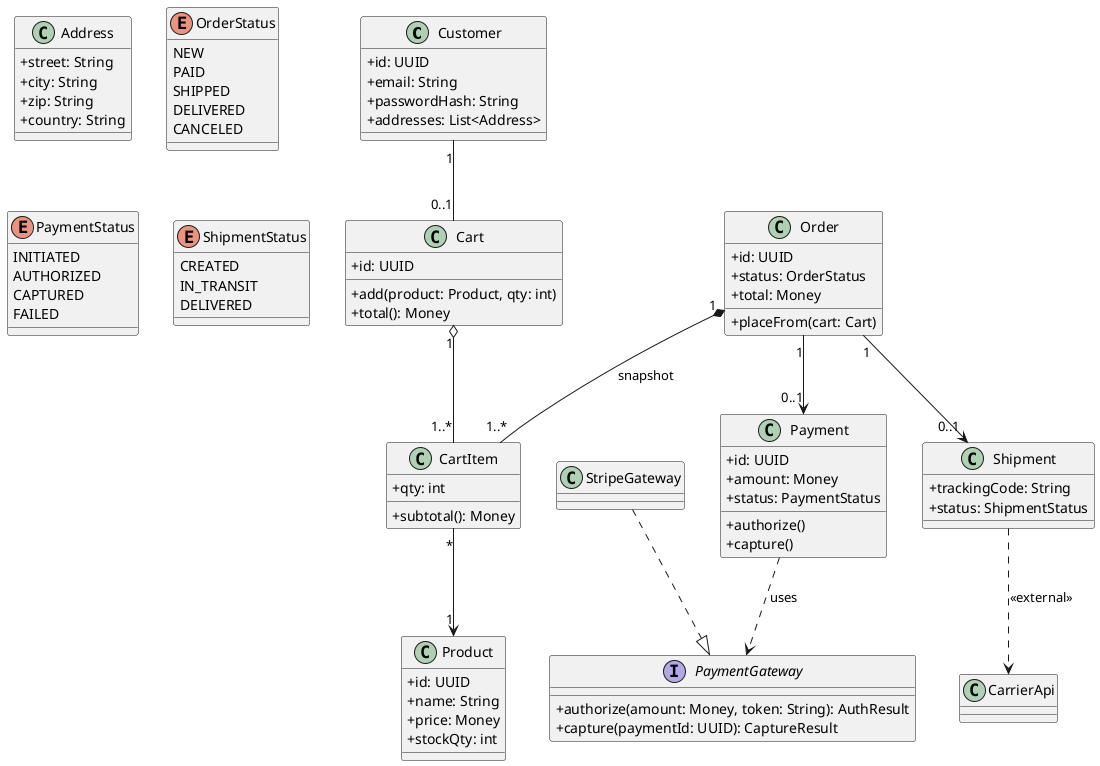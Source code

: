 @startuml
skinparam classAttributeIconSize 0

class Customer {
  +id: UUID
  +email: String
  +passwordHash: String
  +addresses: List<Address>
}

class Address {
  +street: String
  +city: String
  +zip: String
  +country: String
}

class Product {
  +id: UUID
  +name: String
  +price: Money
  +stockQty: int
}

class Cart {
  +id: UUID
  +add(product: Product, qty: int)
  +total(): Money
}

class CartItem {
  +qty: int
  +subtotal(): Money
}

class Order {
  +id: UUID
  +status: OrderStatus
  +total: Money
  +placeFrom(cart: Cart)
}

enum OrderStatus {
  NEW
  PAID
  SHIPPED
  DELIVERED
  CANCELED
}

class Payment {
  +id: UUID
  +amount: Money
  +status: PaymentStatus
  +authorize()
  +capture()
}

enum PaymentStatus {
  INITIATED
  AUTHORIZED
  CAPTURED
  FAILED
}

interface PaymentGateway {
  +authorize(amount: Money, token: String): AuthResult
  +capture(paymentId: UUID): CaptureResult
}

class StripeGateway

class Shipment {
  +trackingCode: String
  +status: ShipmentStatus
}

enum ShipmentStatus {
  CREATED
  IN_TRANSIT
  DELIVERED
}

class CarrierApi

Customer "1" -- "0..1" Cart
Cart "1" o-- "1..*" CartItem
CartItem "*" --> "1" Product
Order "1" *-- "1..*" CartItem : snapshot
Order "1" --> "0..1" Payment
Order "1" --> "0..1" Shipment
Payment ..> PaymentGateway : uses
StripeGateway ..|> PaymentGateway
Shipment ..> CarrierApi : <<external>>

@enduml
